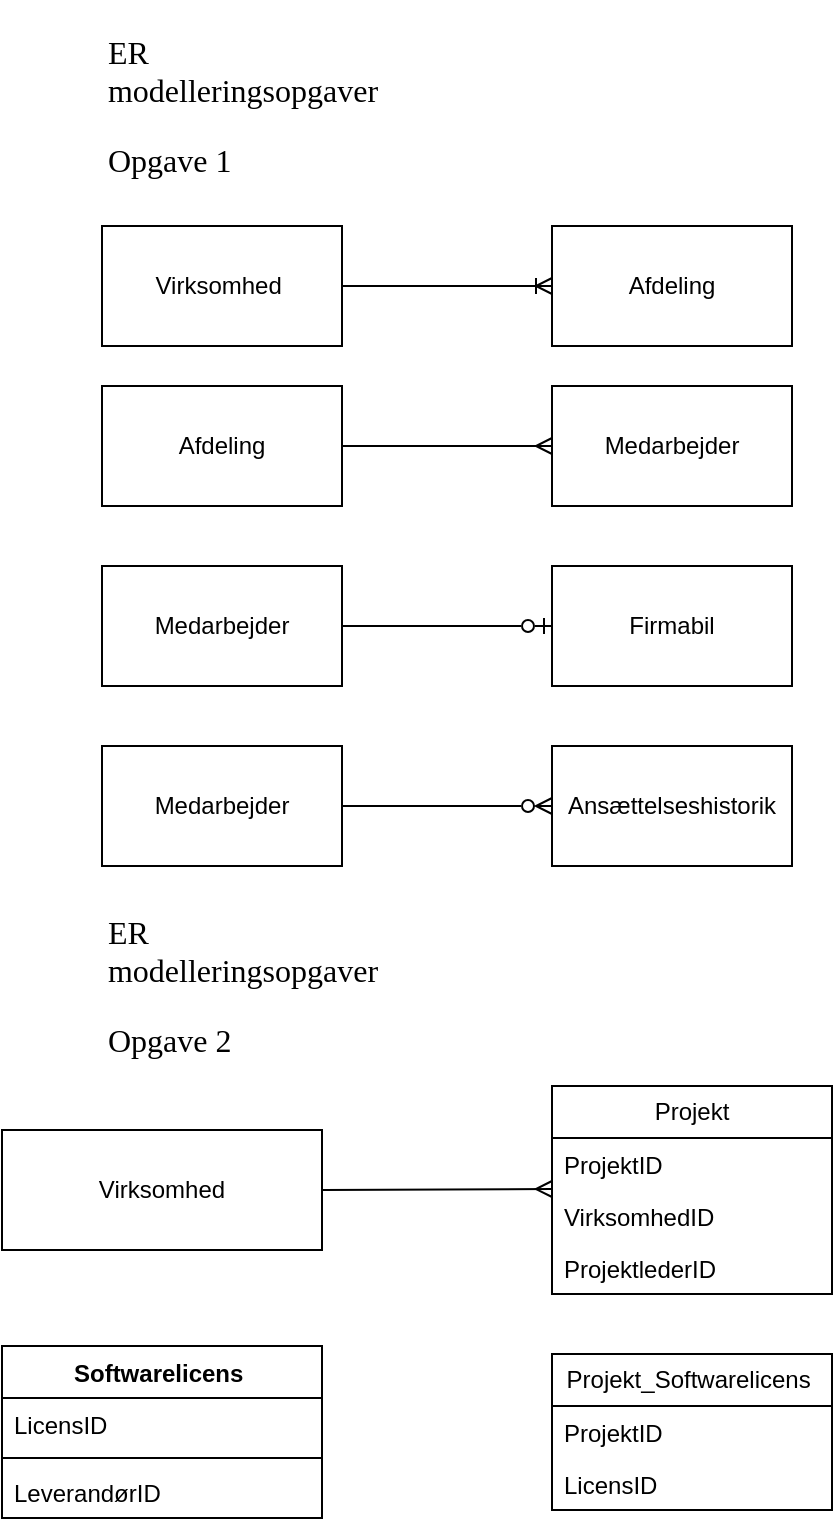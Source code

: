 <mxfile version="24.0.2" type="github">
  <diagram name="Page-1" id="mY0hgo6ihkvloCwyQAVZ">
    <mxGraphModel dx="1050" dy="557" grid="1" gridSize="10" guides="1" tooltips="1" connect="1" arrows="1" fold="1" page="1" pageScale="1" pageWidth="850" pageHeight="1100" math="0" shadow="0">
      <root>
        <mxCell id="0" />
        <mxCell id="1" parent="0" />
        <mxCell id="Ps6iyz-mz_8LiDE0RArQ-4" value="" style="edgeStyle=orthogonalEdgeStyle;rounded=0;orthogonalLoop=1;jettySize=auto;html=1;endArrow=ERoneToMany;endFill=0;" parent="1" source="Ps6iyz-mz_8LiDE0RArQ-1" target="Ps6iyz-mz_8LiDE0RArQ-2" edge="1">
          <mxGeometry relative="1" as="geometry" />
        </mxCell>
        <mxCell id="Ps6iyz-mz_8LiDE0RArQ-1" value="Virksomhed&amp;nbsp;" style="rounded=0;whiteSpace=wrap;html=1;" parent="1" vertex="1">
          <mxGeometry x="80" y="120" width="120" height="60" as="geometry" />
        </mxCell>
        <mxCell id="Ps6iyz-mz_8LiDE0RArQ-2" value="Afdeling" style="rounded=0;whiteSpace=wrap;html=1;" parent="1" vertex="1">
          <mxGeometry x="305" y="120" width="120" height="60" as="geometry" />
        </mxCell>
        <mxCell id="Ps6iyz-mz_8LiDE0RArQ-11" value="" style="edgeStyle=orthogonalEdgeStyle;rounded=0;orthogonalLoop=1;jettySize=auto;html=1;endArrow=ERmany;endFill=0;" parent="1" source="Ps6iyz-mz_8LiDE0RArQ-5" target="Ps6iyz-mz_8LiDE0RArQ-6" edge="1">
          <mxGeometry relative="1" as="geometry" />
        </mxCell>
        <mxCell id="Ps6iyz-mz_8LiDE0RArQ-5" value="Afdeling" style="rounded=0;whiteSpace=wrap;html=1;" parent="1" vertex="1">
          <mxGeometry x="80" y="200" width="120" height="60" as="geometry" />
        </mxCell>
        <mxCell id="Ps6iyz-mz_8LiDE0RArQ-6" value="Medarbejder" style="rounded=0;whiteSpace=wrap;html=1;" parent="1" vertex="1">
          <mxGeometry x="305" y="200" width="120" height="60" as="geometry" />
        </mxCell>
        <mxCell id="Ps6iyz-mz_8LiDE0RArQ-12" value="" style="edgeStyle=orthogonalEdgeStyle;rounded=0;orthogonalLoop=1;jettySize=auto;html=1;endArrow=ERzeroToOne;endFill=0;" parent="1" source="Ps6iyz-mz_8LiDE0RArQ-7" target="Ps6iyz-mz_8LiDE0RArQ-8" edge="1">
          <mxGeometry relative="1" as="geometry" />
        </mxCell>
        <mxCell id="Ps6iyz-mz_8LiDE0RArQ-7" value="Medarbejder" style="rounded=0;whiteSpace=wrap;html=1;" parent="1" vertex="1">
          <mxGeometry x="80" y="290" width="120" height="60" as="geometry" />
        </mxCell>
        <mxCell id="Ps6iyz-mz_8LiDE0RArQ-8" value="Firmabil" style="rounded=0;whiteSpace=wrap;html=1;" parent="1" vertex="1">
          <mxGeometry x="305" y="290" width="120" height="60" as="geometry" />
        </mxCell>
        <mxCell id="Ps6iyz-mz_8LiDE0RArQ-13" value="" style="edgeStyle=orthogonalEdgeStyle;rounded=0;orthogonalLoop=1;jettySize=auto;html=1;endArrow=ERzeroToMany;endFill=0;" parent="1" source="Ps6iyz-mz_8LiDE0RArQ-9" target="Ps6iyz-mz_8LiDE0RArQ-10" edge="1">
          <mxGeometry relative="1" as="geometry" />
        </mxCell>
        <mxCell id="Ps6iyz-mz_8LiDE0RArQ-9" value="Medarbejder" style="rounded=0;whiteSpace=wrap;html=1;" parent="1" vertex="1">
          <mxGeometry x="80" y="380" width="120" height="60" as="geometry" />
        </mxCell>
        <mxCell id="Ps6iyz-mz_8LiDE0RArQ-10" value="Ansættelseshistorik" style="rounded=0;whiteSpace=wrap;html=1;" parent="1" vertex="1">
          <mxGeometry x="305" y="380" width="120" height="60" as="geometry" />
        </mxCell>
        <mxCell id="xS9IAG9c2I2i_najF1yv-1" value="&lt;p style=&quot;font-family: &amp;quot;Times New Roman&amp;quot;; font-size: medium; font-weight: 400; text-align: start; text-wrap: wrap;&quot;&gt;ER modelleringsopgaver&lt;/p&gt;&lt;p style=&quot;font-family: &amp;quot;Times New Roman&amp;quot;; font-size: medium; font-weight: 400; text-align: start; text-wrap: wrap;&quot;&gt;&lt;/p&gt;&lt;p style=&quot;font-family: &amp;quot;Times New Roman&amp;quot;; font-size: medium; font-weight: 400; text-align: start; text-wrap: wrap;&quot;&gt;&lt;/p&gt;&lt;p style=&quot;font-family: &amp;quot;Times New Roman&amp;quot;; font-size: medium; font-weight: 400; text-align: start; text-wrap: wrap;&quot;&gt;Opgave 1&lt;/p&gt;" style="text;strokeColor=none;fillColor=none;html=1;fontSize=24;fontStyle=1;verticalAlign=middle;align=center;" vertex="1" parent="1">
          <mxGeometry x="70" y="20" width="160" height="80" as="geometry" />
        </mxCell>
        <mxCell id="xS9IAG9c2I2i_najF1yv-2" value="&lt;p style=&quot;font-family: &amp;quot;Times New Roman&amp;quot;; font-size: medium; font-weight: 400; text-align: start; text-wrap: wrap;&quot;&gt;ER modelleringsopgaver&lt;/p&gt;&lt;p style=&quot;font-family: &amp;quot;Times New Roman&amp;quot;; font-size: medium; font-weight: 400; text-align: start; text-wrap: wrap;&quot;&gt;&lt;/p&gt;&lt;p style=&quot;font-family: &amp;quot;Times New Roman&amp;quot;; font-size: medium; font-weight: 400; text-align: start; text-wrap: wrap;&quot;&gt;&lt;/p&gt;&lt;p style=&quot;font-family: &amp;quot;Times New Roman&amp;quot;; font-size: medium; font-weight: 400; text-align: start; text-wrap: wrap;&quot;&gt;Opgave 2&lt;/p&gt;" style="text;strokeColor=none;fillColor=none;html=1;fontSize=24;fontStyle=1;verticalAlign=middle;align=center;" vertex="1" parent="1">
          <mxGeometry x="70" y="460" width="160" height="80" as="geometry" />
        </mxCell>
        <mxCell id="xS9IAG9c2I2i_najF1yv-7" value="Projekt" style="swimlane;fontStyle=0;childLayout=stackLayout;horizontal=1;startSize=26;fillColor=none;horizontalStack=0;resizeParent=1;resizeParentMax=0;resizeLast=0;collapsible=1;marginBottom=0;whiteSpace=wrap;html=1;" vertex="1" parent="1">
          <mxGeometry x="305" y="550" width="140" height="104" as="geometry" />
        </mxCell>
        <mxCell id="xS9IAG9c2I2i_najF1yv-8" value="ProjektID&amp;nbsp;" style="text;strokeColor=none;fillColor=none;align=left;verticalAlign=top;spacingLeft=4;spacingRight=4;overflow=hidden;rotatable=0;points=[[0,0.5],[1,0.5]];portConstraint=eastwest;whiteSpace=wrap;html=1;" vertex="1" parent="xS9IAG9c2I2i_najF1yv-7">
          <mxGeometry y="26" width="140" height="26" as="geometry" />
        </mxCell>
        <mxCell id="xS9IAG9c2I2i_najF1yv-9" value="VirksomhedID" style="text;strokeColor=none;fillColor=none;align=left;verticalAlign=top;spacingLeft=4;spacingRight=4;overflow=hidden;rotatable=0;points=[[0,0.5],[1,0.5]];portConstraint=eastwest;whiteSpace=wrap;html=1;" vertex="1" parent="xS9IAG9c2I2i_najF1yv-7">
          <mxGeometry y="52" width="140" height="26" as="geometry" />
        </mxCell>
        <mxCell id="xS9IAG9c2I2i_najF1yv-10" value="ProjektlederID" style="text;strokeColor=none;fillColor=none;align=left;verticalAlign=top;spacingLeft=4;spacingRight=4;overflow=hidden;rotatable=0;points=[[0,0.5],[1,0.5]];portConstraint=eastwest;whiteSpace=wrap;html=1;" vertex="1" parent="xS9IAG9c2I2i_najF1yv-7">
          <mxGeometry y="78" width="140" height="26" as="geometry" />
        </mxCell>
        <mxCell id="xS9IAG9c2I2i_najF1yv-13" value="Virksomhed" style="rounded=0;whiteSpace=wrap;html=1;" vertex="1" parent="1">
          <mxGeometry x="30" y="572" width="160" height="60" as="geometry" />
        </mxCell>
        <mxCell id="xS9IAG9c2I2i_najF1yv-19" value="" style="endArrow=ERmany;startArrow=none;endFill=0;startFill=0;html=1;rounded=0;" edge="1" parent="1">
          <mxGeometry width="160" relative="1" as="geometry">
            <mxPoint x="190" y="602" as="sourcePoint" />
            <mxPoint x="305" y="601.5" as="targetPoint" />
          </mxGeometry>
        </mxCell>
        <mxCell id="xS9IAG9c2I2i_najF1yv-21" value="Softwarelicens&amp;nbsp;" style="swimlane;fontStyle=1;align=center;verticalAlign=top;childLayout=stackLayout;horizontal=1;startSize=26;horizontalStack=0;resizeParent=1;resizeParentMax=0;resizeLast=0;collapsible=1;marginBottom=0;whiteSpace=wrap;html=1;" vertex="1" parent="1">
          <mxGeometry x="30" y="680" width="160" height="86" as="geometry" />
        </mxCell>
        <mxCell id="xS9IAG9c2I2i_najF1yv-22" value="LicensID&amp;nbsp;" style="text;strokeColor=none;fillColor=none;align=left;verticalAlign=top;spacingLeft=4;spacingRight=4;overflow=hidden;rotatable=0;points=[[0,0.5],[1,0.5]];portConstraint=eastwest;whiteSpace=wrap;html=1;" vertex="1" parent="xS9IAG9c2I2i_najF1yv-21">
          <mxGeometry y="26" width="160" height="26" as="geometry" />
        </mxCell>
        <mxCell id="xS9IAG9c2I2i_najF1yv-23" value="" style="line;strokeWidth=1;fillColor=none;align=left;verticalAlign=middle;spacingTop=-1;spacingLeft=3;spacingRight=3;rotatable=0;labelPosition=right;points=[];portConstraint=eastwest;strokeColor=inherit;" vertex="1" parent="xS9IAG9c2I2i_najF1yv-21">
          <mxGeometry y="52" width="160" height="8" as="geometry" />
        </mxCell>
        <mxCell id="xS9IAG9c2I2i_najF1yv-24" value="LeverandørID&amp;nbsp;" style="text;strokeColor=none;fillColor=none;align=left;verticalAlign=top;spacingLeft=4;spacingRight=4;overflow=hidden;rotatable=0;points=[[0,0.5],[1,0.5]];portConstraint=eastwest;whiteSpace=wrap;html=1;" vertex="1" parent="xS9IAG9c2I2i_najF1yv-21">
          <mxGeometry y="60" width="160" height="26" as="geometry" />
        </mxCell>
        <mxCell id="xS9IAG9c2I2i_najF1yv-26" value="Projekt_Softwarelicens&amp;nbsp;" style="swimlane;fontStyle=0;childLayout=stackLayout;horizontal=1;startSize=26;fillColor=none;horizontalStack=0;resizeParent=1;resizeParentMax=0;resizeLast=0;collapsible=1;marginBottom=0;whiteSpace=wrap;html=1;" vertex="1" parent="1">
          <mxGeometry x="305" y="684" width="140" height="78" as="geometry">
            <mxRectangle x="305" y="684" width="170" height="30" as="alternateBounds" />
          </mxGeometry>
        </mxCell>
        <mxCell id="xS9IAG9c2I2i_najF1yv-27" value="ProjektID&amp;nbsp;" style="text;strokeColor=none;fillColor=none;align=left;verticalAlign=top;spacingLeft=4;spacingRight=4;overflow=hidden;rotatable=0;points=[[0,0.5],[1,0.5]];portConstraint=eastwest;whiteSpace=wrap;html=1;" vertex="1" parent="xS9IAG9c2I2i_najF1yv-26">
          <mxGeometry y="26" width="140" height="26" as="geometry" />
        </mxCell>
        <mxCell id="xS9IAG9c2I2i_najF1yv-28" value="LicensID&amp;nbsp;" style="text;strokeColor=none;fillColor=none;align=left;verticalAlign=top;spacingLeft=4;spacingRight=4;overflow=hidden;rotatable=0;points=[[0,0.5],[1,0.5]];portConstraint=eastwest;whiteSpace=wrap;html=1;" vertex="1" parent="xS9IAG9c2I2i_najF1yv-26">
          <mxGeometry y="52" width="140" height="26" as="geometry" />
        </mxCell>
      </root>
    </mxGraphModel>
  </diagram>
</mxfile>
